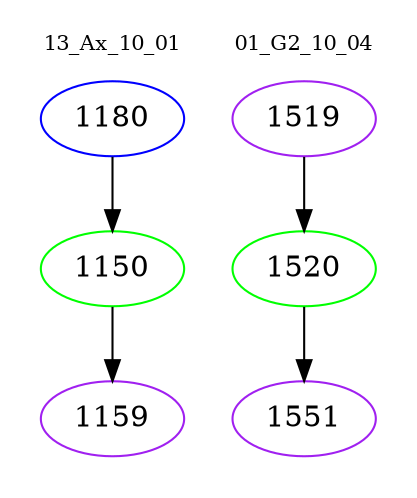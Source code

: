 digraph{
subgraph cluster_0 {
color = white
label = "13_Ax_10_01";
fontsize=10;
T0_1180 [label="1180", color="blue"]
T0_1180 -> T0_1150 [color="black"]
T0_1150 [label="1150", color="green"]
T0_1150 -> T0_1159 [color="black"]
T0_1159 [label="1159", color="purple"]
}
subgraph cluster_1 {
color = white
label = "01_G2_10_04";
fontsize=10;
T1_1519 [label="1519", color="purple"]
T1_1519 -> T1_1520 [color="black"]
T1_1520 [label="1520", color="green"]
T1_1520 -> T1_1551 [color="black"]
T1_1551 [label="1551", color="purple"]
}
}
